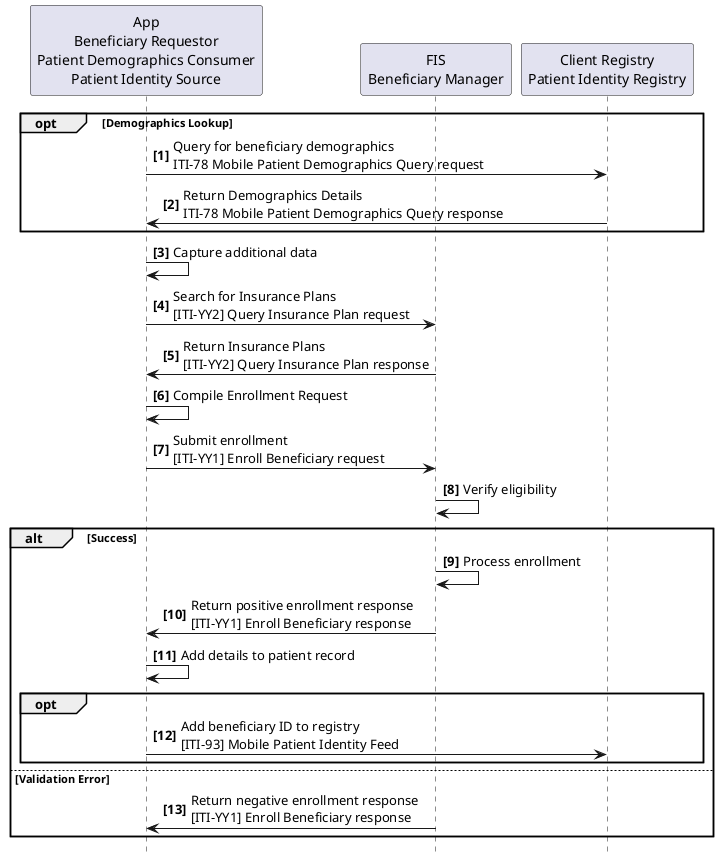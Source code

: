 @startuml
skinparam svgDimensionStyle false
hide footbox
autonumber "<b>[0]"

participant "App\nBeneficiary Requestor\nPatient Demographics Consumer\nPatient Identity Source" as App
participant "FIS\nBeneficiary Manager" as FIS
participant "Client Registry\nPatient Identity Registry" as CR

opt Demographics Lookup
  App->CR: Query for beneficiary demographics\nITI-78 Mobile Patient Demographics Query request
  CR->App: Return Demographics Details\nITI-78 Mobile Patient Demographics Query response
end
App->App: Capture additional data
App->FIS: Search for Insurance Plans\n&#91;ITI-YY2&#93; Query Insurance Plan request
FIS->App: Return Insurance Plans\n&#91;ITI-YY2&#93; Query Insurance Plan response
App->App: Compile Enrollment Request
App->FIS: Submit enrollment\n&#91;ITI-YY1&#93; Enroll Beneficiary request
FIS->FIS: Verify eligibility
alt Success
  FIS->FIS: Process enrollment
  FIS->App: Return positive enrollment response\n&#91;ITI-YY1&#93; Enroll Beneficiary response
  App->App: Add details to patient record
  opt
    App->CR: Add beneficiary ID to registry\n&#91;ITI-93&#93; Mobile Patient Identity Feed
  end
else Validation Error
  FIS->App: Return negative enrollment response\n&#91;ITI-YY1&#93; Enroll Beneficiary response
end

@enduml
